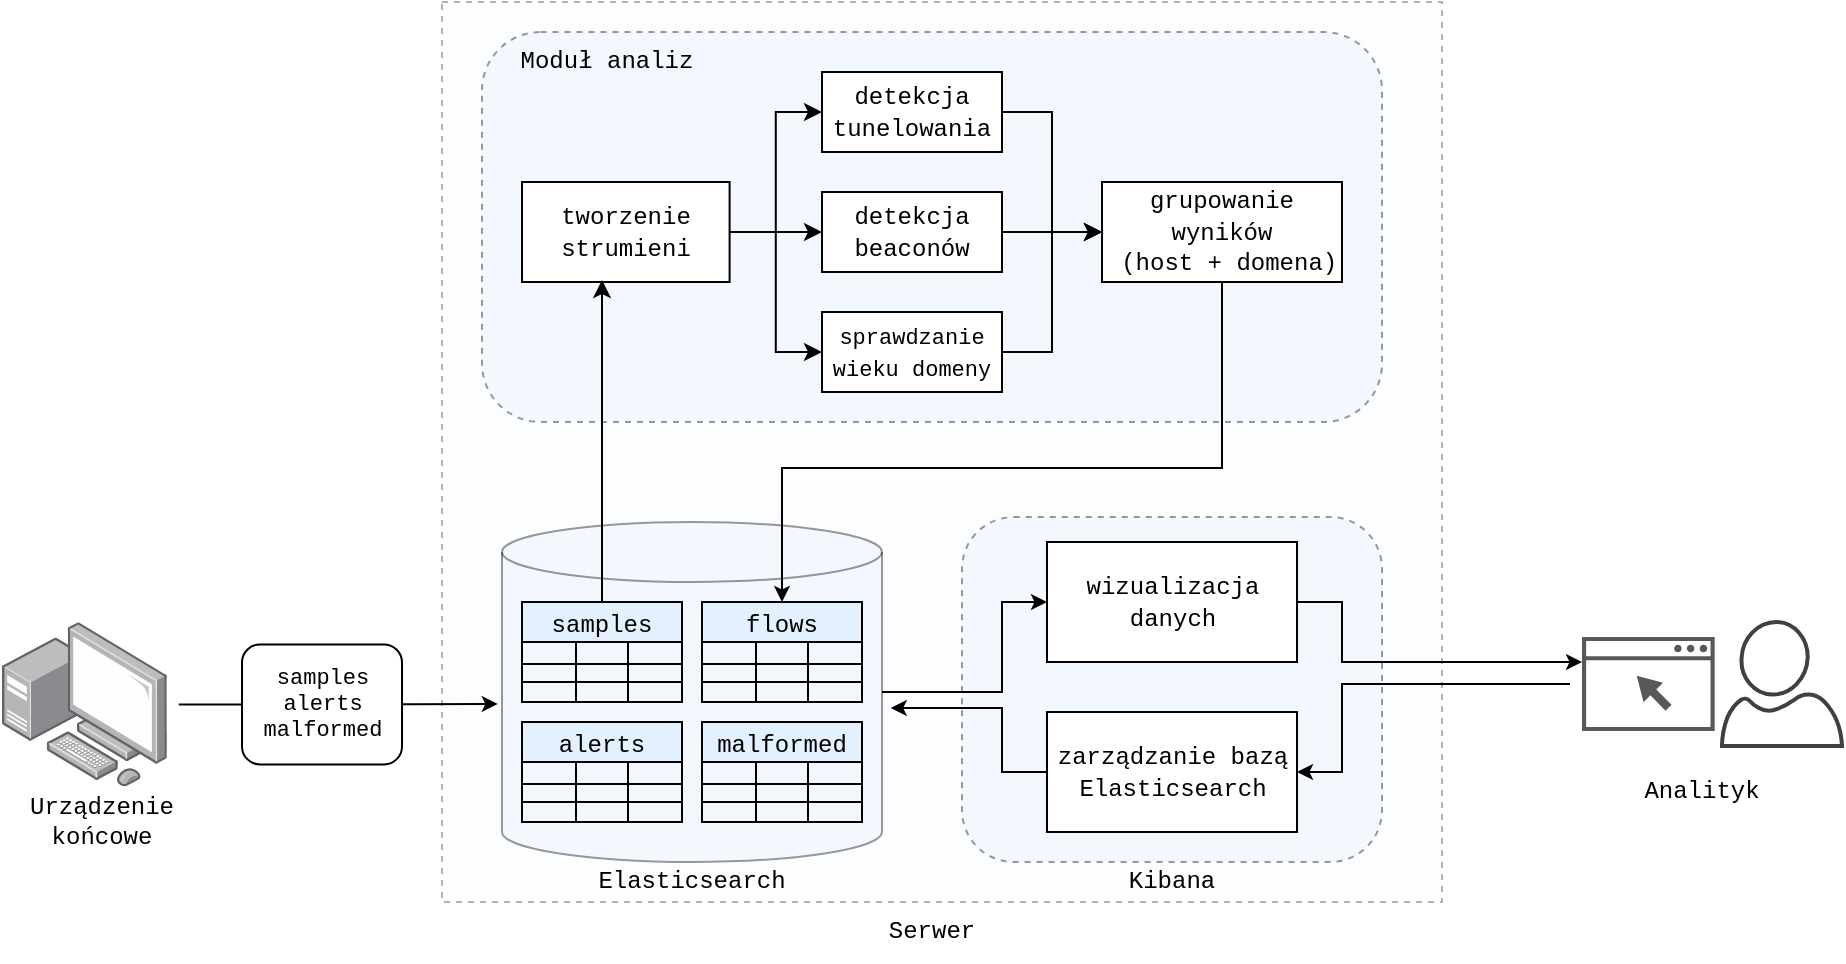 <mxfile version="20.8.3" type="device"><diagram id="WHVe1LlxeZWx2QslA2vs" name="Page-1"><mxGraphModel dx="1135" dy="663" grid="1" gridSize="10" guides="1" tooltips="1" connect="1" arrows="1" fold="1" page="1" pageScale="1" pageWidth="850" pageHeight="1100" math="0" shadow="0"><root><mxCell id="0"/><mxCell id="1" parent="0"/><mxCell id="0lLu0gFSwMh3zb8Jw3rY-81" value="" style="rounded=0;whiteSpace=wrap;html=1;fillColor=#F6F8FA;dashed=1;opacity=30;" vertex="1" parent="1"><mxGeometry x="220" y="30" width="500" height="450" as="geometry"/></mxCell><mxCell id="0lLu0gFSwMh3zb8Jw3rY-77" value="" style="rounded=1;whiteSpace=wrap;html=1;fontFamily=Courier New;fontSize=11;gradientColor=none;dashed=1;fillColor=#E3F1FF;opacity=40;" vertex="1" parent="1"><mxGeometry x="480" y="287.5" width="210" height="172.5" as="geometry"/></mxCell><mxCell id="0lLu0gFSwMh3zb8Jw3rY-68" value="" style="rounded=1;whiteSpace=wrap;html=1;fontFamily=Courier New;fontSize=11;gradientColor=none;dashed=1;fillColor=#E3F1FF;opacity=40;" vertex="1" parent="1"><mxGeometry x="240" y="45" width="450" height="195" as="geometry"/></mxCell><mxCell id="0lLu0gFSwMh3zb8Jw3rY-59" style="edgeStyle=orthogonalEdgeStyle;rounded=0;orthogonalLoop=1;jettySize=auto;html=1;entryX=0;entryY=0.5;entryDx=0;entryDy=0;fontFamily=Courier New;fontSize=11;" edge="1" parent="1" source="0lLu0gFSwMh3zb8Jw3rY-1" target="0lLu0gFSwMh3zb8Jw3rY-55"><mxGeometry relative="1" as="geometry"/></mxCell><mxCell id="0lLu0gFSwMh3zb8Jw3rY-61" style="edgeStyle=orthogonalEdgeStyle;rounded=0;orthogonalLoop=1;jettySize=auto;html=1;entryX=0;entryY=0.5;entryDx=0;entryDy=0;fontFamily=Courier New;fontSize=11;" edge="1" parent="1" source="0lLu0gFSwMh3zb8Jw3rY-1" target="0lLu0gFSwMh3zb8Jw3rY-56"><mxGeometry relative="1" as="geometry"/></mxCell><mxCell id="0lLu0gFSwMh3zb8Jw3rY-62" style="edgeStyle=orthogonalEdgeStyle;rounded=0;orthogonalLoop=1;jettySize=auto;html=1;entryX=0;entryY=0.5;entryDx=0;entryDy=0;fontFamily=Courier New;fontSize=11;" edge="1" parent="1" source="0lLu0gFSwMh3zb8Jw3rY-1" target="0lLu0gFSwMh3zb8Jw3rY-57"><mxGeometry relative="1" as="geometry"/></mxCell><mxCell id="0lLu0gFSwMh3zb8Jw3rY-1" value="&lt;font face=&quot;Courier New&quot;&gt;tworzenie strumieni&lt;br&gt;&lt;/font&gt;" style="rounded=0;whiteSpace=wrap;html=1;" vertex="1" parent="1"><mxGeometry x="260" y="120" width="103.8" height="50" as="geometry"/></mxCell><mxCell id="0lLu0gFSwMh3zb8Jw3rY-86" style="edgeStyle=orthogonalEdgeStyle;rounded=0;orthogonalLoop=1;jettySize=auto;html=1;entryX=0;entryY=0.5;entryDx=0;entryDy=0;fontFamily=Courier New;fontSize=11;startSize=26;endSize=5;sourcePerimeterSpacing=6;exitX=1;exitY=0.5;exitDx=0;exitDy=0;exitPerimeter=0;" edge="1" parent="1" source="0lLu0gFSwMh3zb8Jw3rY-2" target="0lLu0gFSwMh3zb8Jw3rY-70"><mxGeometry relative="1" as="geometry"><Array as="points"><mxPoint x="500" y="375"/><mxPoint x="500" y="330"/></Array></mxGeometry></mxCell><mxCell id="0lLu0gFSwMh3zb8Jw3rY-2" value="" style="shape=cylinder3;whiteSpace=wrap;html=1;boundedLbl=1;backgroundOutline=1;size=15;opacity=40;fillColor=#E3F1FF;" vertex="1" parent="1"><mxGeometry x="250" y="290" width="190" height="170" as="geometry"/></mxCell><mxCell id="0lLu0gFSwMh3zb8Jw3rY-3" value="samples" style="shape=table;startSize=20;container=1;collapsible=0;childLayout=tableLayout;fontStyle=0;align=center;fontFamily=Courier New;shadow=0;fillColor=#E3F1FF;" vertex="1" parent="1"><mxGeometry x="260" y="330" width="80" height="50" as="geometry"/></mxCell><mxCell id="0lLu0gFSwMh3zb8Jw3rY-4" value="" style="shape=tableRow;horizontal=0;startSize=0;swimlaneHead=0;swimlaneBody=0;top=0;left=0;bottom=0;right=0;collapsible=0;dropTarget=0;fillColor=none;points=[[0,0.5],[1,0.5]];portConstraint=eastwest;fontFamily=Courier New;" vertex="1" parent="0lLu0gFSwMh3zb8Jw3rY-3"><mxGeometry y="20" width="80" height="11" as="geometry"/></mxCell><mxCell id="0lLu0gFSwMh3zb8Jw3rY-5" value="" style="shape=partialRectangle;html=1;whiteSpace=wrap;connectable=0;fillColor=none;top=0;left=0;bottom=0;right=0;overflow=hidden;fontFamily=Courier New;" vertex="1" parent="0lLu0gFSwMh3zb8Jw3rY-4"><mxGeometry width="27" height="11" as="geometry"><mxRectangle width="27" height="11" as="alternateBounds"/></mxGeometry></mxCell><mxCell id="0lLu0gFSwMh3zb8Jw3rY-6" value="" style="shape=partialRectangle;html=1;whiteSpace=wrap;connectable=0;fillColor=none;top=0;left=0;bottom=0;right=0;overflow=hidden;fontFamily=Courier New;" vertex="1" parent="0lLu0gFSwMh3zb8Jw3rY-4"><mxGeometry x="27" width="26" height="11" as="geometry"><mxRectangle width="26" height="11" as="alternateBounds"/></mxGeometry></mxCell><mxCell id="0lLu0gFSwMh3zb8Jw3rY-7" value="" style="shape=partialRectangle;html=1;whiteSpace=wrap;connectable=0;fillColor=none;top=0;left=0;bottom=0;right=0;overflow=hidden;fontFamily=Courier New;" vertex="1" parent="0lLu0gFSwMh3zb8Jw3rY-4"><mxGeometry x="53" width="27" height="11" as="geometry"><mxRectangle width="27" height="11" as="alternateBounds"/></mxGeometry></mxCell><mxCell id="0lLu0gFSwMh3zb8Jw3rY-8" value="" style="shape=tableRow;horizontal=0;startSize=0;swimlaneHead=0;swimlaneBody=0;top=0;left=0;bottom=0;right=0;collapsible=0;dropTarget=0;fillColor=none;points=[[0,0.5],[1,0.5]];portConstraint=eastwest;fontFamily=Courier New;" vertex="1" parent="0lLu0gFSwMh3zb8Jw3rY-3"><mxGeometry y="31" width="80" height="9" as="geometry"/></mxCell><mxCell id="0lLu0gFSwMh3zb8Jw3rY-9" value="" style="shape=partialRectangle;html=1;whiteSpace=wrap;connectable=0;fillColor=none;top=0;left=0;bottom=0;right=0;overflow=hidden;fontFamily=Courier New;" vertex="1" parent="0lLu0gFSwMh3zb8Jw3rY-8"><mxGeometry width="27" height="9" as="geometry"><mxRectangle width="27" height="9" as="alternateBounds"/></mxGeometry></mxCell><mxCell id="0lLu0gFSwMh3zb8Jw3rY-10" value="" style="shape=partialRectangle;html=1;whiteSpace=wrap;connectable=0;fillColor=none;top=0;left=0;bottom=0;right=0;overflow=hidden;fontFamily=Courier New;" vertex="1" parent="0lLu0gFSwMh3zb8Jw3rY-8"><mxGeometry x="27" width="26" height="9" as="geometry"><mxRectangle width="26" height="9" as="alternateBounds"/></mxGeometry></mxCell><mxCell id="0lLu0gFSwMh3zb8Jw3rY-11" value="" style="shape=partialRectangle;html=1;whiteSpace=wrap;connectable=0;fillColor=none;top=0;left=0;bottom=0;right=0;overflow=hidden;fontFamily=Courier New;" vertex="1" parent="0lLu0gFSwMh3zb8Jw3rY-8"><mxGeometry x="53" width="27" height="9" as="geometry"><mxRectangle width="27" height="9" as="alternateBounds"/></mxGeometry></mxCell><mxCell id="0lLu0gFSwMh3zb8Jw3rY-12" value="" style="shape=tableRow;horizontal=0;startSize=0;swimlaneHead=0;swimlaneBody=0;top=0;left=0;bottom=0;right=0;collapsible=0;dropTarget=0;fillColor=none;points=[[0,0.5],[1,0.5]];portConstraint=eastwest;fontFamily=Courier New;" vertex="1" parent="0lLu0gFSwMh3zb8Jw3rY-3"><mxGeometry y="40" width="80" height="10" as="geometry"/></mxCell><mxCell id="0lLu0gFSwMh3zb8Jw3rY-13" value="" style="shape=partialRectangle;html=1;whiteSpace=wrap;connectable=0;fillColor=none;top=0;left=0;bottom=0;right=0;overflow=hidden;fontFamily=Courier New;" vertex="1" parent="0lLu0gFSwMh3zb8Jw3rY-12"><mxGeometry width="27" height="10" as="geometry"><mxRectangle width="27" height="10" as="alternateBounds"/></mxGeometry></mxCell><mxCell id="0lLu0gFSwMh3zb8Jw3rY-14" value="" style="shape=partialRectangle;html=1;whiteSpace=wrap;connectable=0;fillColor=none;top=0;left=0;bottom=0;right=0;overflow=hidden;fontFamily=Courier New;" vertex="1" parent="0lLu0gFSwMh3zb8Jw3rY-12"><mxGeometry x="27" width="26" height="10" as="geometry"><mxRectangle width="26" height="10" as="alternateBounds"/></mxGeometry></mxCell><mxCell id="0lLu0gFSwMh3zb8Jw3rY-15" value="" style="shape=partialRectangle;html=1;whiteSpace=wrap;connectable=0;fillColor=none;top=0;left=0;bottom=0;right=0;overflow=hidden;fontFamily=Courier New;" vertex="1" parent="0lLu0gFSwMh3zb8Jw3rY-12"><mxGeometry x="53" width="27" height="10" as="geometry"><mxRectangle width="27" height="10" as="alternateBounds"/></mxGeometry></mxCell><mxCell id="0lLu0gFSwMh3zb8Jw3rY-16" value="flows" style="shape=table;startSize=20;container=1;collapsible=0;childLayout=tableLayout;fontStyle=0;align=center;fontFamily=Courier New;fillColor=#E3F1FF;" vertex="1" parent="1"><mxGeometry x="350" y="330" width="80" height="50" as="geometry"/></mxCell><mxCell id="0lLu0gFSwMh3zb8Jw3rY-17" value="" style="shape=tableRow;horizontal=0;startSize=0;swimlaneHead=0;swimlaneBody=0;top=0;left=0;bottom=0;right=0;collapsible=0;dropTarget=0;fillColor=none;points=[[0,0.5],[1,0.5]];portConstraint=eastwest;fontFamily=Courier New;" vertex="1" parent="0lLu0gFSwMh3zb8Jw3rY-16"><mxGeometry y="20" width="80" height="11" as="geometry"/></mxCell><mxCell id="0lLu0gFSwMh3zb8Jw3rY-18" value="" style="shape=partialRectangle;html=1;whiteSpace=wrap;connectable=0;fillColor=none;top=0;left=0;bottom=0;right=0;overflow=hidden;fontFamily=Courier New;" vertex="1" parent="0lLu0gFSwMh3zb8Jw3rY-17"><mxGeometry width="27" height="11" as="geometry"><mxRectangle width="27" height="11" as="alternateBounds"/></mxGeometry></mxCell><mxCell id="0lLu0gFSwMh3zb8Jw3rY-19" value="" style="shape=partialRectangle;html=1;whiteSpace=wrap;connectable=0;fillColor=none;top=0;left=0;bottom=0;right=0;overflow=hidden;fontFamily=Courier New;" vertex="1" parent="0lLu0gFSwMh3zb8Jw3rY-17"><mxGeometry x="27" width="26" height="11" as="geometry"><mxRectangle width="26" height="11" as="alternateBounds"/></mxGeometry></mxCell><mxCell id="0lLu0gFSwMh3zb8Jw3rY-20" value="" style="shape=partialRectangle;html=1;whiteSpace=wrap;connectable=0;fillColor=none;top=0;left=0;bottom=0;right=0;overflow=hidden;fontFamily=Courier New;" vertex="1" parent="0lLu0gFSwMh3zb8Jw3rY-17"><mxGeometry x="53" width="27" height="11" as="geometry"><mxRectangle width="27" height="11" as="alternateBounds"/></mxGeometry></mxCell><mxCell id="0lLu0gFSwMh3zb8Jw3rY-21" value="" style="shape=tableRow;horizontal=0;startSize=0;swimlaneHead=0;swimlaneBody=0;top=0;left=0;bottom=0;right=0;collapsible=0;dropTarget=0;fillColor=none;points=[[0,0.5],[1,0.5]];portConstraint=eastwest;fontFamily=Courier New;" vertex="1" parent="0lLu0gFSwMh3zb8Jw3rY-16"><mxGeometry y="31" width="80" height="9" as="geometry"/></mxCell><mxCell id="0lLu0gFSwMh3zb8Jw3rY-22" value="" style="shape=partialRectangle;html=1;whiteSpace=wrap;connectable=0;fillColor=none;top=0;left=0;bottom=0;right=0;overflow=hidden;fontFamily=Courier New;" vertex="1" parent="0lLu0gFSwMh3zb8Jw3rY-21"><mxGeometry width="27" height="9" as="geometry"><mxRectangle width="27" height="9" as="alternateBounds"/></mxGeometry></mxCell><mxCell id="0lLu0gFSwMh3zb8Jw3rY-23" value="" style="shape=partialRectangle;html=1;whiteSpace=wrap;connectable=0;fillColor=none;top=0;left=0;bottom=0;right=0;overflow=hidden;fontFamily=Courier New;" vertex="1" parent="0lLu0gFSwMh3zb8Jw3rY-21"><mxGeometry x="27" width="26" height="9" as="geometry"><mxRectangle width="26" height="9" as="alternateBounds"/></mxGeometry></mxCell><mxCell id="0lLu0gFSwMh3zb8Jw3rY-24" value="" style="shape=partialRectangle;html=1;whiteSpace=wrap;connectable=0;fillColor=none;top=0;left=0;bottom=0;right=0;overflow=hidden;fontFamily=Courier New;" vertex="1" parent="0lLu0gFSwMh3zb8Jw3rY-21"><mxGeometry x="53" width="27" height="9" as="geometry"><mxRectangle width="27" height="9" as="alternateBounds"/></mxGeometry></mxCell><mxCell id="0lLu0gFSwMh3zb8Jw3rY-25" value="" style="shape=tableRow;horizontal=0;startSize=0;swimlaneHead=0;swimlaneBody=0;top=0;left=0;bottom=0;right=0;collapsible=0;dropTarget=0;fillColor=none;points=[[0,0.5],[1,0.5]];portConstraint=eastwest;fontFamily=Courier New;" vertex="1" parent="0lLu0gFSwMh3zb8Jw3rY-16"><mxGeometry y="40" width="80" height="10" as="geometry"/></mxCell><mxCell id="0lLu0gFSwMh3zb8Jw3rY-26" value="" style="shape=partialRectangle;html=1;whiteSpace=wrap;connectable=0;fillColor=none;top=0;left=0;bottom=0;right=0;overflow=hidden;fontFamily=Courier New;" vertex="1" parent="0lLu0gFSwMh3zb8Jw3rY-25"><mxGeometry width="27" height="10" as="geometry"><mxRectangle width="27" height="10" as="alternateBounds"/></mxGeometry></mxCell><mxCell id="0lLu0gFSwMh3zb8Jw3rY-27" value="" style="shape=partialRectangle;html=1;whiteSpace=wrap;connectable=0;fillColor=none;top=0;left=0;bottom=0;right=0;overflow=hidden;fontFamily=Courier New;" vertex="1" parent="0lLu0gFSwMh3zb8Jw3rY-25"><mxGeometry x="27" width="26" height="10" as="geometry"><mxRectangle width="26" height="10" as="alternateBounds"/></mxGeometry></mxCell><mxCell id="0lLu0gFSwMh3zb8Jw3rY-28" value="" style="shape=partialRectangle;html=1;whiteSpace=wrap;connectable=0;fillColor=none;top=0;left=0;bottom=0;right=0;overflow=hidden;fontFamily=Courier New;" vertex="1" parent="0lLu0gFSwMh3zb8Jw3rY-25"><mxGeometry x="53" width="27" height="10" as="geometry"><mxRectangle width="27" height="10" as="alternateBounds"/></mxGeometry></mxCell><mxCell id="0lLu0gFSwMh3zb8Jw3rY-29" value="malformed" style="shape=table;startSize=20;container=1;collapsible=0;childLayout=tableLayout;fontStyle=0;align=center;fontFamily=Courier New;fillColor=#E3F1FF;" vertex="1" parent="1"><mxGeometry x="350" y="390" width="80" height="50" as="geometry"/></mxCell><mxCell id="0lLu0gFSwMh3zb8Jw3rY-30" value="" style="shape=tableRow;horizontal=0;startSize=0;swimlaneHead=0;swimlaneBody=0;top=0;left=0;bottom=0;right=0;collapsible=0;dropTarget=0;fillColor=none;points=[[0,0.5],[1,0.5]];portConstraint=eastwest;fontFamily=Courier New;" vertex="1" parent="0lLu0gFSwMh3zb8Jw3rY-29"><mxGeometry y="20" width="80" height="11" as="geometry"/></mxCell><mxCell id="0lLu0gFSwMh3zb8Jw3rY-31" value="" style="shape=partialRectangle;html=1;whiteSpace=wrap;connectable=0;fillColor=none;top=0;left=0;bottom=0;right=0;overflow=hidden;fontFamily=Courier New;" vertex="1" parent="0lLu0gFSwMh3zb8Jw3rY-30"><mxGeometry width="27" height="11" as="geometry"><mxRectangle width="27" height="11" as="alternateBounds"/></mxGeometry></mxCell><mxCell id="0lLu0gFSwMh3zb8Jw3rY-32" value="" style="shape=partialRectangle;html=1;whiteSpace=wrap;connectable=0;fillColor=none;top=0;left=0;bottom=0;right=0;overflow=hidden;fontFamily=Courier New;" vertex="1" parent="0lLu0gFSwMh3zb8Jw3rY-30"><mxGeometry x="27" width="26" height="11" as="geometry"><mxRectangle width="26" height="11" as="alternateBounds"/></mxGeometry></mxCell><mxCell id="0lLu0gFSwMh3zb8Jw3rY-33" value="" style="shape=partialRectangle;html=1;whiteSpace=wrap;connectable=0;fillColor=none;top=0;left=0;bottom=0;right=0;overflow=hidden;fontFamily=Courier New;" vertex="1" parent="0lLu0gFSwMh3zb8Jw3rY-30"><mxGeometry x="53" width="27" height="11" as="geometry"><mxRectangle width="27" height="11" as="alternateBounds"/></mxGeometry></mxCell><mxCell id="0lLu0gFSwMh3zb8Jw3rY-34" value="" style="shape=tableRow;horizontal=0;startSize=0;swimlaneHead=0;swimlaneBody=0;top=0;left=0;bottom=0;right=0;collapsible=0;dropTarget=0;fillColor=none;points=[[0,0.5],[1,0.5]];portConstraint=eastwest;fontFamily=Courier New;" vertex="1" parent="0lLu0gFSwMh3zb8Jw3rY-29"><mxGeometry y="31" width="80" height="9" as="geometry"/></mxCell><mxCell id="0lLu0gFSwMh3zb8Jw3rY-35" value="" style="shape=partialRectangle;html=1;whiteSpace=wrap;connectable=0;fillColor=none;top=0;left=0;bottom=0;right=0;overflow=hidden;fontFamily=Courier New;" vertex="1" parent="0lLu0gFSwMh3zb8Jw3rY-34"><mxGeometry width="27" height="9" as="geometry"><mxRectangle width="27" height="9" as="alternateBounds"/></mxGeometry></mxCell><mxCell id="0lLu0gFSwMh3zb8Jw3rY-36" value="" style="shape=partialRectangle;html=1;whiteSpace=wrap;connectable=0;fillColor=none;top=0;left=0;bottom=0;right=0;overflow=hidden;fontFamily=Courier New;" vertex="1" parent="0lLu0gFSwMh3zb8Jw3rY-34"><mxGeometry x="27" width="26" height="9" as="geometry"><mxRectangle width="26" height="9" as="alternateBounds"/></mxGeometry></mxCell><mxCell id="0lLu0gFSwMh3zb8Jw3rY-37" value="" style="shape=partialRectangle;html=1;whiteSpace=wrap;connectable=0;fillColor=none;top=0;left=0;bottom=0;right=0;overflow=hidden;fontFamily=Courier New;" vertex="1" parent="0lLu0gFSwMh3zb8Jw3rY-34"><mxGeometry x="53" width="27" height="9" as="geometry"><mxRectangle width="27" height="9" as="alternateBounds"/></mxGeometry></mxCell><mxCell id="0lLu0gFSwMh3zb8Jw3rY-38" value="" style="shape=tableRow;horizontal=0;startSize=0;swimlaneHead=0;swimlaneBody=0;top=0;left=0;bottom=0;right=0;collapsible=0;dropTarget=0;fillColor=none;points=[[0,0.5],[1,0.5]];portConstraint=eastwest;fontFamily=Courier New;" vertex="1" parent="0lLu0gFSwMh3zb8Jw3rY-29"><mxGeometry y="40" width="80" height="10" as="geometry"/></mxCell><mxCell id="0lLu0gFSwMh3zb8Jw3rY-39" value="" style="shape=partialRectangle;html=1;whiteSpace=wrap;connectable=0;fillColor=none;top=0;left=0;bottom=0;right=0;overflow=hidden;fontFamily=Courier New;" vertex="1" parent="0lLu0gFSwMh3zb8Jw3rY-38"><mxGeometry width="27" height="10" as="geometry"><mxRectangle width="27" height="10" as="alternateBounds"/></mxGeometry></mxCell><mxCell id="0lLu0gFSwMh3zb8Jw3rY-40" value="" style="shape=partialRectangle;html=1;whiteSpace=wrap;connectable=0;fillColor=none;top=0;left=0;bottom=0;right=0;overflow=hidden;fontFamily=Courier New;" vertex="1" parent="0lLu0gFSwMh3zb8Jw3rY-38"><mxGeometry x="27" width="26" height="10" as="geometry"><mxRectangle width="26" height="10" as="alternateBounds"/></mxGeometry></mxCell><mxCell id="0lLu0gFSwMh3zb8Jw3rY-41" value="" style="shape=partialRectangle;html=1;whiteSpace=wrap;connectable=0;fillColor=none;top=0;left=0;bottom=0;right=0;overflow=hidden;fontFamily=Courier New;" vertex="1" parent="0lLu0gFSwMh3zb8Jw3rY-38"><mxGeometry x="53" width="27" height="10" as="geometry"><mxRectangle width="27" height="10" as="alternateBounds"/></mxGeometry></mxCell><mxCell id="0lLu0gFSwMh3zb8Jw3rY-42" value="alerts" style="shape=table;startSize=20;container=1;collapsible=0;childLayout=tableLayout;fontStyle=0;align=center;fontFamily=Courier New;fillColor=#E3F1FF;" vertex="1" parent="1"><mxGeometry x="260" y="390" width="80" height="50" as="geometry"/></mxCell><mxCell id="0lLu0gFSwMh3zb8Jw3rY-43" value="" style="shape=tableRow;horizontal=0;startSize=0;swimlaneHead=0;swimlaneBody=0;top=0;left=0;bottom=0;right=0;collapsible=0;dropTarget=0;fillColor=none;points=[[0,0.5],[1,0.5]];portConstraint=eastwest;fontFamily=Courier New;" vertex="1" parent="0lLu0gFSwMh3zb8Jw3rY-42"><mxGeometry y="20" width="80" height="11" as="geometry"/></mxCell><mxCell id="0lLu0gFSwMh3zb8Jw3rY-44" value="" style="shape=partialRectangle;html=1;whiteSpace=wrap;connectable=0;fillColor=none;top=0;left=0;bottom=0;right=0;overflow=hidden;fontFamily=Courier New;" vertex="1" parent="0lLu0gFSwMh3zb8Jw3rY-43"><mxGeometry width="27" height="11" as="geometry"><mxRectangle width="27" height="11" as="alternateBounds"/></mxGeometry></mxCell><mxCell id="0lLu0gFSwMh3zb8Jw3rY-45" value="" style="shape=partialRectangle;html=1;whiteSpace=wrap;connectable=0;fillColor=none;top=0;left=0;bottom=0;right=0;overflow=hidden;fontFamily=Courier New;" vertex="1" parent="0lLu0gFSwMh3zb8Jw3rY-43"><mxGeometry x="27" width="26" height="11" as="geometry"><mxRectangle width="26" height="11" as="alternateBounds"/></mxGeometry></mxCell><mxCell id="0lLu0gFSwMh3zb8Jw3rY-46" value="" style="shape=partialRectangle;html=1;whiteSpace=wrap;connectable=0;fillColor=none;top=0;left=0;bottom=0;right=0;overflow=hidden;fontFamily=Courier New;" vertex="1" parent="0lLu0gFSwMh3zb8Jw3rY-43"><mxGeometry x="53" width="27" height="11" as="geometry"><mxRectangle width="27" height="11" as="alternateBounds"/></mxGeometry></mxCell><mxCell id="0lLu0gFSwMh3zb8Jw3rY-47" value="" style="shape=tableRow;horizontal=0;startSize=0;swimlaneHead=0;swimlaneBody=0;top=0;left=0;bottom=0;right=0;collapsible=0;dropTarget=0;fillColor=none;points=[[0,0.5],[1,0.5]];portConstraint=eastwest;fontFamily=Courier New;" vertex="1" parent="0lLu0gFSwMh3zb8Jw3rY-42"><mxGeometry y="31" width="80" height="9" as="geometry"/></mxCell><mxCell id="0lLu0gFSwMh3zb8Jw3rY-48" value="" style="shape=partialRectangle;html=1;whiteSpace=wrap;connectable=0;fillColor=none;top=0;left=0;bottom=0;right=0;overflow=hidden;fontFamily=Courier New;" vertex="1" parent="0lLu0gFSwMh3zb8Jw3rY-47"><mxGeometry width="27" height="9" as="geometry"><mxRectangle width="27" height="9" as="alternateBounds"/></mxGeometry></mxCell><mxCell id="0lLu0gFSwMh3zb8Jw3rY-49" value="" style="shape=partialRectangle;html=1;whiteSpace=wrap;connectable=0;fillColor=none;top=0;left=0;bottom=0;right=0;overflow=hidden;fontFamily=Courier New;" vertex="1" parent="0lLu0gFSwMh3zb8Jw3rY-47"><mxGeometry x="27" width="26" height="9" as="geometry"><mxRectangle width="26" height="9" as="alternateBounds"/></mxGeometry></mxCell><mxCell id="0lLu0gFSwMh3zb8Jw3rY-50" value="" style="shape=partialRectangle;html=1;whiteSpace=wrap;connectable=0;fillColor=none;top=0;left=0;bottom=0;right=0;overflow=hidden;fontFamily=Courier New;" vertex="1" parent="0lLu0gFSwMh3zb8Jw3rY-47"><mxGeometry x="53" width="27" height="9" as="geometry"><mxRectangle width="27" height="9" as="alternateBounds"/></mxGeometry></mxCell><mxCell id="0lLu0gFSwMh3zb8Jw3rY-51" value="" style="shape=tableRow;horizontal=0;startSize=0;swimlaneHead=0;swimlaneBody=0;top=0;left=0;bottom=0;right=0;collapsible=0;dropTarget=0;fillColor=none;points=[[0,0.5],[1,0.5]];portConstraint=eastwest;fontFamily=Courier New;" vertex="1" parent="0lLu0gFSwMh3zb8Jw3rY-42"><mxGeometry y="40" width="80" height="10" as="geometry"/></mxCell><mxCell id="0lLu0gFSwMh3zb8Jw3rY-52" value="" style="shape=partialRectangle;html=1;whiteSpace=wrap;connectable=0;fillColor=none;top=0;left=0;bottom=0;right=0;overflow=hidden;fontFamily=Courier New;" vertex="1" parent="0lLu0gFSwMh3zb8Jw3rY-51"><mxGeometry width="27" height="10" as="geometry"><mxRectangle width="27" height="10" as="alternateBounds"/></mxGeometry></mxCell><mxCell id="0lLu0gFSwMh3zb8Jw3rY-53" value="" style="shape=partialRectangle;html=1;whiteSpace=wrap;connectable=0;fillColor=none;top=0;left=0;bottom=0;right=0;overflow=hidden;fontFamily=Courier New;" vertex="1" parent="0lLu0gFSwMh3zb8Jw3rY-51"><mxGeometry x="27" width="26" height="10" as="geometry"><mxRectangle width="26" height="10" as="alternateBounds"/></mxGeometry></mxCell><mxCell id="0lLu0gFSwMh3zb8Jw3rY-54" value="" style="shape=partialRectangle;html=1;whiteSpace=wrap;connectable=0;fillColor=none;top=0;left=0;bottom=0;right=0;overflow=hidden;fontFamily=Courier New;" vertex="1" parent="0lLu0gFSwMh3zb8Jw3rY-51"><mxGeometry x="53" width="27" height="10" as="geometry"><mxRectangle width="27" height="10" as="alternateBounds"/></mxGeometry></mxCell><mxCell id="0lLu0gFSwMh3zb8Jw3rY-64" style="edgeStyle=orthogonalEdgeStyle;rounded=0;orthogonalLoop=1;jettySize=auto;html=1;entryX=0;entryY=0.5;entryDx=0;entryDy=0;fontFamily=Courier New;fontSize=11;" edge="1" parent="1" source="0lLu0gFSwMh3zb8Jw3rY-55" target="0lLu0gFSwMh3zb8Jw3rY-63"><mxGeometry relative="1" as="geometry"/></mxCell><mxCell id="0lLu0gFSwMh3zb8Jw3rY-55" value="&lt;font face=&quot;Courier New&quot;&gt;detekcja tunelowania&lt;/font&gt;" style="rounded=0;whiteSpace=wrap;html=1;" vertex="1" parent="1"><mxGeometry x="410" y="65" width="90" height="40" as="geometry"/></mxCell><mxCell id="0lLu0gFSwMh3zb8Jw3rY-65" style="edgeStyle=orthogonalEdgeStyle;rounded=0;orthogonalLoop=1;jettySize=auto;html=1;entryX=0;entryY=0.5;entryDx=0;entryDy=0;fontFamily=Courier New;fontSize=11;" edge="1" parent="1" source="0lLu0gFSwMh3zb8Jw3rY-56" target="0lLu0gFSwMh3zb8Jw3rY-63"><mxGeometry relative="1" as="geometry"/></mxCell><mxCell id="0lLu0gFSwMh3zb8Jw3rY-56" value="&lt;font face=&quot;Courier New&quot;&gt;detekcja beaconów&lt;/font&gt;" style="rounded=0;whiteSpace=wrap;html=1;" vertex="1" parent="1"><mxGeometry x="410" y="125" width="90" height="40" as="geometry"/></mxCell><mxCell id="0lLu0gFSwMh3zb8Jw3rY-66" style="edgeStyle=orthogonalEdgeStyle;rounded=0;orthogonalLoop=1;jettySize=auto;html=1;entryX=0;entryY=0.5;entryDx=0;entryDy=0;fontFamily=Courier New;fontSize=11;" edge="1" parent="1" source="0lLu0gFSwMh3zb8Jw3rY-57" target="0lLu0gFSwMh3zb8Jw3rY-63"><mxGeometry relative="1" as="geometry"/></mxCell><mxCell id="0lLu0gFSwMh3zb8Jw3rY-57" value="&lt;font style=&quot;font-size: 11px;&quot; face=&quot;Courier New&quot;&gt;sprawdzanie wieku domeny&lt;br&gt;&lt;/font&gt;" style="rounded=0;whiteSpace=wrap;html=1;" vertex="1" parent="1"><mxGeometry x="410" y="185" width="90" height="40" as="geometry"/></mxCell><mxCell id="0lLu0gFSwMh3zb8Jw3rY-78" style="edgeStyle=orthogonalEdgeStyle;rounded=0;orthogonalLoop=1;jettySize=auto;html=1;fontFamily=Courier New;fontSize=11;startSize=26;endSize=5;sourcePerimeterSpacing=6;exitX=0.5;exitY=1;exitDx=0;exitDy=0;" edge="1" parent="1" source="0lLu0gFSwMh3zb8Jw3rY-63" target="0lLu0gFSwMh3zb8Jw3rY-16"><mxGeometry relative="1" as="geometry"><Array as="points"><mxPoint x="610" y="263"/><mxPoint x="390" y="263"/></Array></mxGeometry></mxCell><mxCell id="0lLu0gFSwMh3zb8Jw3rY-63" value="&lt;div&gt;&lt;font face=&quot;Courier New&quot;&gt;grupowanie wyników&lt;/font&gt;&lt;/div&gt;&lt;div&gt;&lt;font face=&quot;Courier New&quot;&gt;&amp;nbsp;(host + domena)&lt;/font&gt;&lt;/div&gt;" style="rounded=0;whiteSpace=wrap;html=1;" vertex="1" parent="1"><mxGeometry x="550" y="120" width="120" height="50" as="geometry"/></mxCell><mxCell id="0lLu0gFSwMh3zb8Jw3rY-91" style="edgeStyle=orthogonalEdgeStyle;rounded=0;orthogonalLoop=1;jettySize=auto;html=1;fontFamily=Courier New;fontSize=11;startSize=26;endSize=5;sourcePerimeterSpacing=6;exitX=1;exitY=0.5;exitDx=0;exitDy=0;" edge="1" parent="1" source="0lLu0gFSwMh3zb8Jw3rY-70" target="0lLu0gFSwMh3zb8Jw3rY-87"><mxGeometry relative="1" as="geometry"><Array as="points"><mxPoint x="670" y="330"/><mxPoint x="670" y="360"/></Array></mxGeometry></mxCell><mxCell id="0lLu0gFSwMh3zb8Jw3rY-70" value="&lt;font face=&quot;Courier New&quot;&gt;wizualizacja danych&lt;br&gt;&lt;/font&gt;" style="rounded=0;whiteSpace=wrap;html=1;" vertex="1" parent="1"><mxGeometry x="522.5" y="300" width="125" height="60" as="geometry"/></mxCell><mxCell id="0lLu0gFSwMh3zb8Jw3rY-72" value="" style="endArrow=classic;html=1;rounded=0;fontFamily=Courier New;fontSize=11;" edge="1" parent="1"><mxGeometry width="50" height="50" relative="1" as="geometry"><mxPoint x="300" y="330" as="sourcePoint"/><mxPoint x="300" y="169" as="targetPoint"/></mxGeometry></mxCell><mxCell id="0lLu0gFSwMh3zb8Jw3rY-94" style="edgeStyle=orthogonalEdgeStyle;rounded=0;orthogonalLoop=1;jettySize=auto;html=1;entryX=1.023;entryY=0.547;entryDx=0;entryDy=0;entryPerimeter=0;fontFamily=Courier New;fontSize=11;startSize=26;endSize=5;sourcePerimeterSpacing=6;exitX=0;exitY=0.5;exitDx=0;exitDy=0;" edge="1" parent="1" source="0lLu0gFSwMh3zb8Jw3rY-80" target="0lLu0gFSwMh3zb8Jw3rY-2"><mxGeometry relative="1" as="geometry"><Array as="points"><mxPoint x="500" y="415"/><mxPoint x="500" y="383"/></Array></mxGeometry></mxCell><mxCell id="0lLu0gFSwMh3zb8Jw3rY-80" value="&lt;font face=&quot;Courier New&quot;&gt;zarządzanie bazą Elasticsearch&lt;/font&gt;" style="rounded=0;whiteSpace=wrap;html=1;" vertex="1" parent="1"><mxGeometry x="522.5" y="385" width="125" height="60" as="geometry"/></mxCell><mxCell id="0lLu0gFSwMh3zb8Jw3rY-83" style="edgeStyle=orthogonalEdgeStyle;rounded=0;orthogonalLoop=1;jettySize=auto;html=1;entryX=-0.011;entryY=0.535;entryDx=0;entryDy=0;entryPerimeter=0;fontFamily=Courier New;fontSize=11;startSize=26;endSize=5;sourcePerimeterSpacing=6;" edge="1" parent="1" source="0lLu0gFSwMh3zb8Jw3rY-82" target="0lLu0gFSwMh3zb8Jw3rY-2"><mxGeometry relative="1" as="geometry"/></mxCell><mxCell id="0lLu0gFSwMh3zb8Jw3rY-82" value="" style="points=[];aspect=fixed;html=1;align=center;shadow=0;dashed=0;image;image=img/lib/allied_telesis/computer_and_terminals/Personal_Computer_with_Server.svg;" vertex="1" parent="1"><mxGeometry x="-3.553e-15" y="340" width="82.4" height="82.4" as="geometry"/></mxCell><mxCell id="0lLu0gFSwMh3zb8Jw3rY-85" value="" style="rounded=1;whiteSpace=wrap;html=1;fontFamily=Courier New;fontSize=11;gradientColor=none;" vertex="1" parent="1"><mxGeometry x="120" y="351.2" width="80" height="60" as="geometry"/></mxCell><mxCell id="0lLu0gFSwMh3zb8Jw3rY-84" value="&lt;div&gt;samples&lt;/div&gt;&lt;div&gt;alerts&lt;/div&gt;&lt;div&gt;malformed&lt;/div&gt;" style="text;html=1;align=center;verticalAlign=middle;resizable=0;points=[];autosize=1;strokeColor=none;fillColor=none;fontSize=11;fontFamily=Courier New;" vertex="1" parent="1"><mxGeometry x="120" y="356.2" width="80" height="50" as="geometry"/></mxCell><mxCell id="0lLu0gFSwMh3zb8Jw3rY-93" style="edgeStyle=orthogonalEdgeStyle;rounded=0;orthogonalLoop=1;jettySize=auto;html=1;entryX=1;entryY=0.5;entryDx=0;entryDy=0;fontFamily=Courier New;fontSize=11;startSize=26;endSize=5;sourcePerimeterSpacing=6;" edge="1" parent="1" source="0lLu0gFSwMh3zb8Jw3rY-87" target="0lLu0gFSwMh3zb8Jw3rY-80"><mxGeometry relative="1" as="geometry"><Array as="points"><mxPoint x="670" y="371"/><mxPoint x="670" y="415"/></Array></mxGeometry></mxCell><mxCell id="0lLu0gFSwMh3zb8Jw3rY-87" value="" style="sketch=0;pointerEvents=1;shadow=0;dashed=0;html=1;strokeColor=none;fillColor=#575859;aspect=fixed;labelPosition=center;verticalLabelPosition=bottom;verticalAlign=top;align=center;outlineConnect=0;shape=mxgraph.vvd.web_browser;" vertex="1" parent="1"><mxGeometry x="790" y="347.45" width="66.34" height="47.1" as="geometry"/></mxCell><mxCell id="0lLu0gFSwMh3zb8Jw3rY-88" value="" style="verticalLabelPosition=bottom;html=1;verticalAlign=top;align=center;strokeColor=#404040;fillColor=none;shape=mxgraph.azure.user;flipH=1;strokeWidth=2;" vertex="1" parent="1"><mxGeometry x="860" y="340" width="60" height="62" as="geometry"/></mxCell><mxCell id="0lLu0gFSwMh3zb8Jw3rY-89" value="Analityk" style="text;html=1;strokeColor=none;fillColor=none;align=center;verticalAlign=middle;whiteSpace=wrap;rounded=0;dashed=1;opacity=30;fontFamily=Courier New;" vertex="1" parent="1"><mxGeometry x="820" y="410.2" width="60" height="30" as="geometry"/></mxCell><mxCell id="0lLu0gFSwMh3zb8Jw3rY-95" value="Urządzenie końcowe" style="text;html=1;strokeColor=none;fillColor=none;align=center;verticalAlign=middle;whiteSpace=wrap;rounded=0;dashed=1;opacity=30;fontFamily=Courier New;" vertex="1" parent="1"><mxGeometry x="20.0" y="425.4" width="60" height="30" as="geometry"/></mxCell><mxCell id="0lLu0gFSwMh3zb8Jw3rY-96" value="Serwer" style="text;html=1;strokeColor=none;fillColor=none;align=center;verticalAlign=middle;whiteSpace=wrap;rounded=0;dashed=1;opacity=30;fontFamily=Courier New;" vertex="1" parent="1"><mxGeometry x="435" y="480" width="60" height="30" as="geometry"/></mxCell><mxCell id="0lLu0gFSwMh3zb8Jw3rY-97" value="Elasticsearch" style="text;html=1;strokeColor=none;fillColor=none;align=center;verticalAlign=middle;whiteSpace=wrap;rounded=0;dashed=1;opacity=30;fontFamily=Courier New;" vertex="1" parent="1"><mxGeometry x="315" y="455.4" width="60" height="30" as="geometry"/></mxCell><mxCell id="0lLu0gFSwMh3zb8Jw3rY-98" value="Kibana" style="text;html=1;strokeColor=none;fillColor=none;align=center;verticalAlign=middle;whiteSpace=wrap;rounded=0;dashed=1;opacity=30;fontFamily=Courier New;" vertex="1" parent="1"><mxGeometry x="555" y="455.4" width="60" height="30" as="geometry"/></mxCell><mxCell id="0lLu0gFSwMh3zb8Jw3rY-99" value="Moduł analiz" style="text;html=1;strokeColor=none;fillColor=none;align=center;verticalAlign=middle;whiteSpace=wrap;rounded=0;dashed=1;opacity=30;fontFamily=Courier New;" vertex="1" parent="1"><mxGeometry x="230" y="45" width="145" height="30" as="geometry"/></mxCell></root></mxGraphModel></diagram></mxfile>